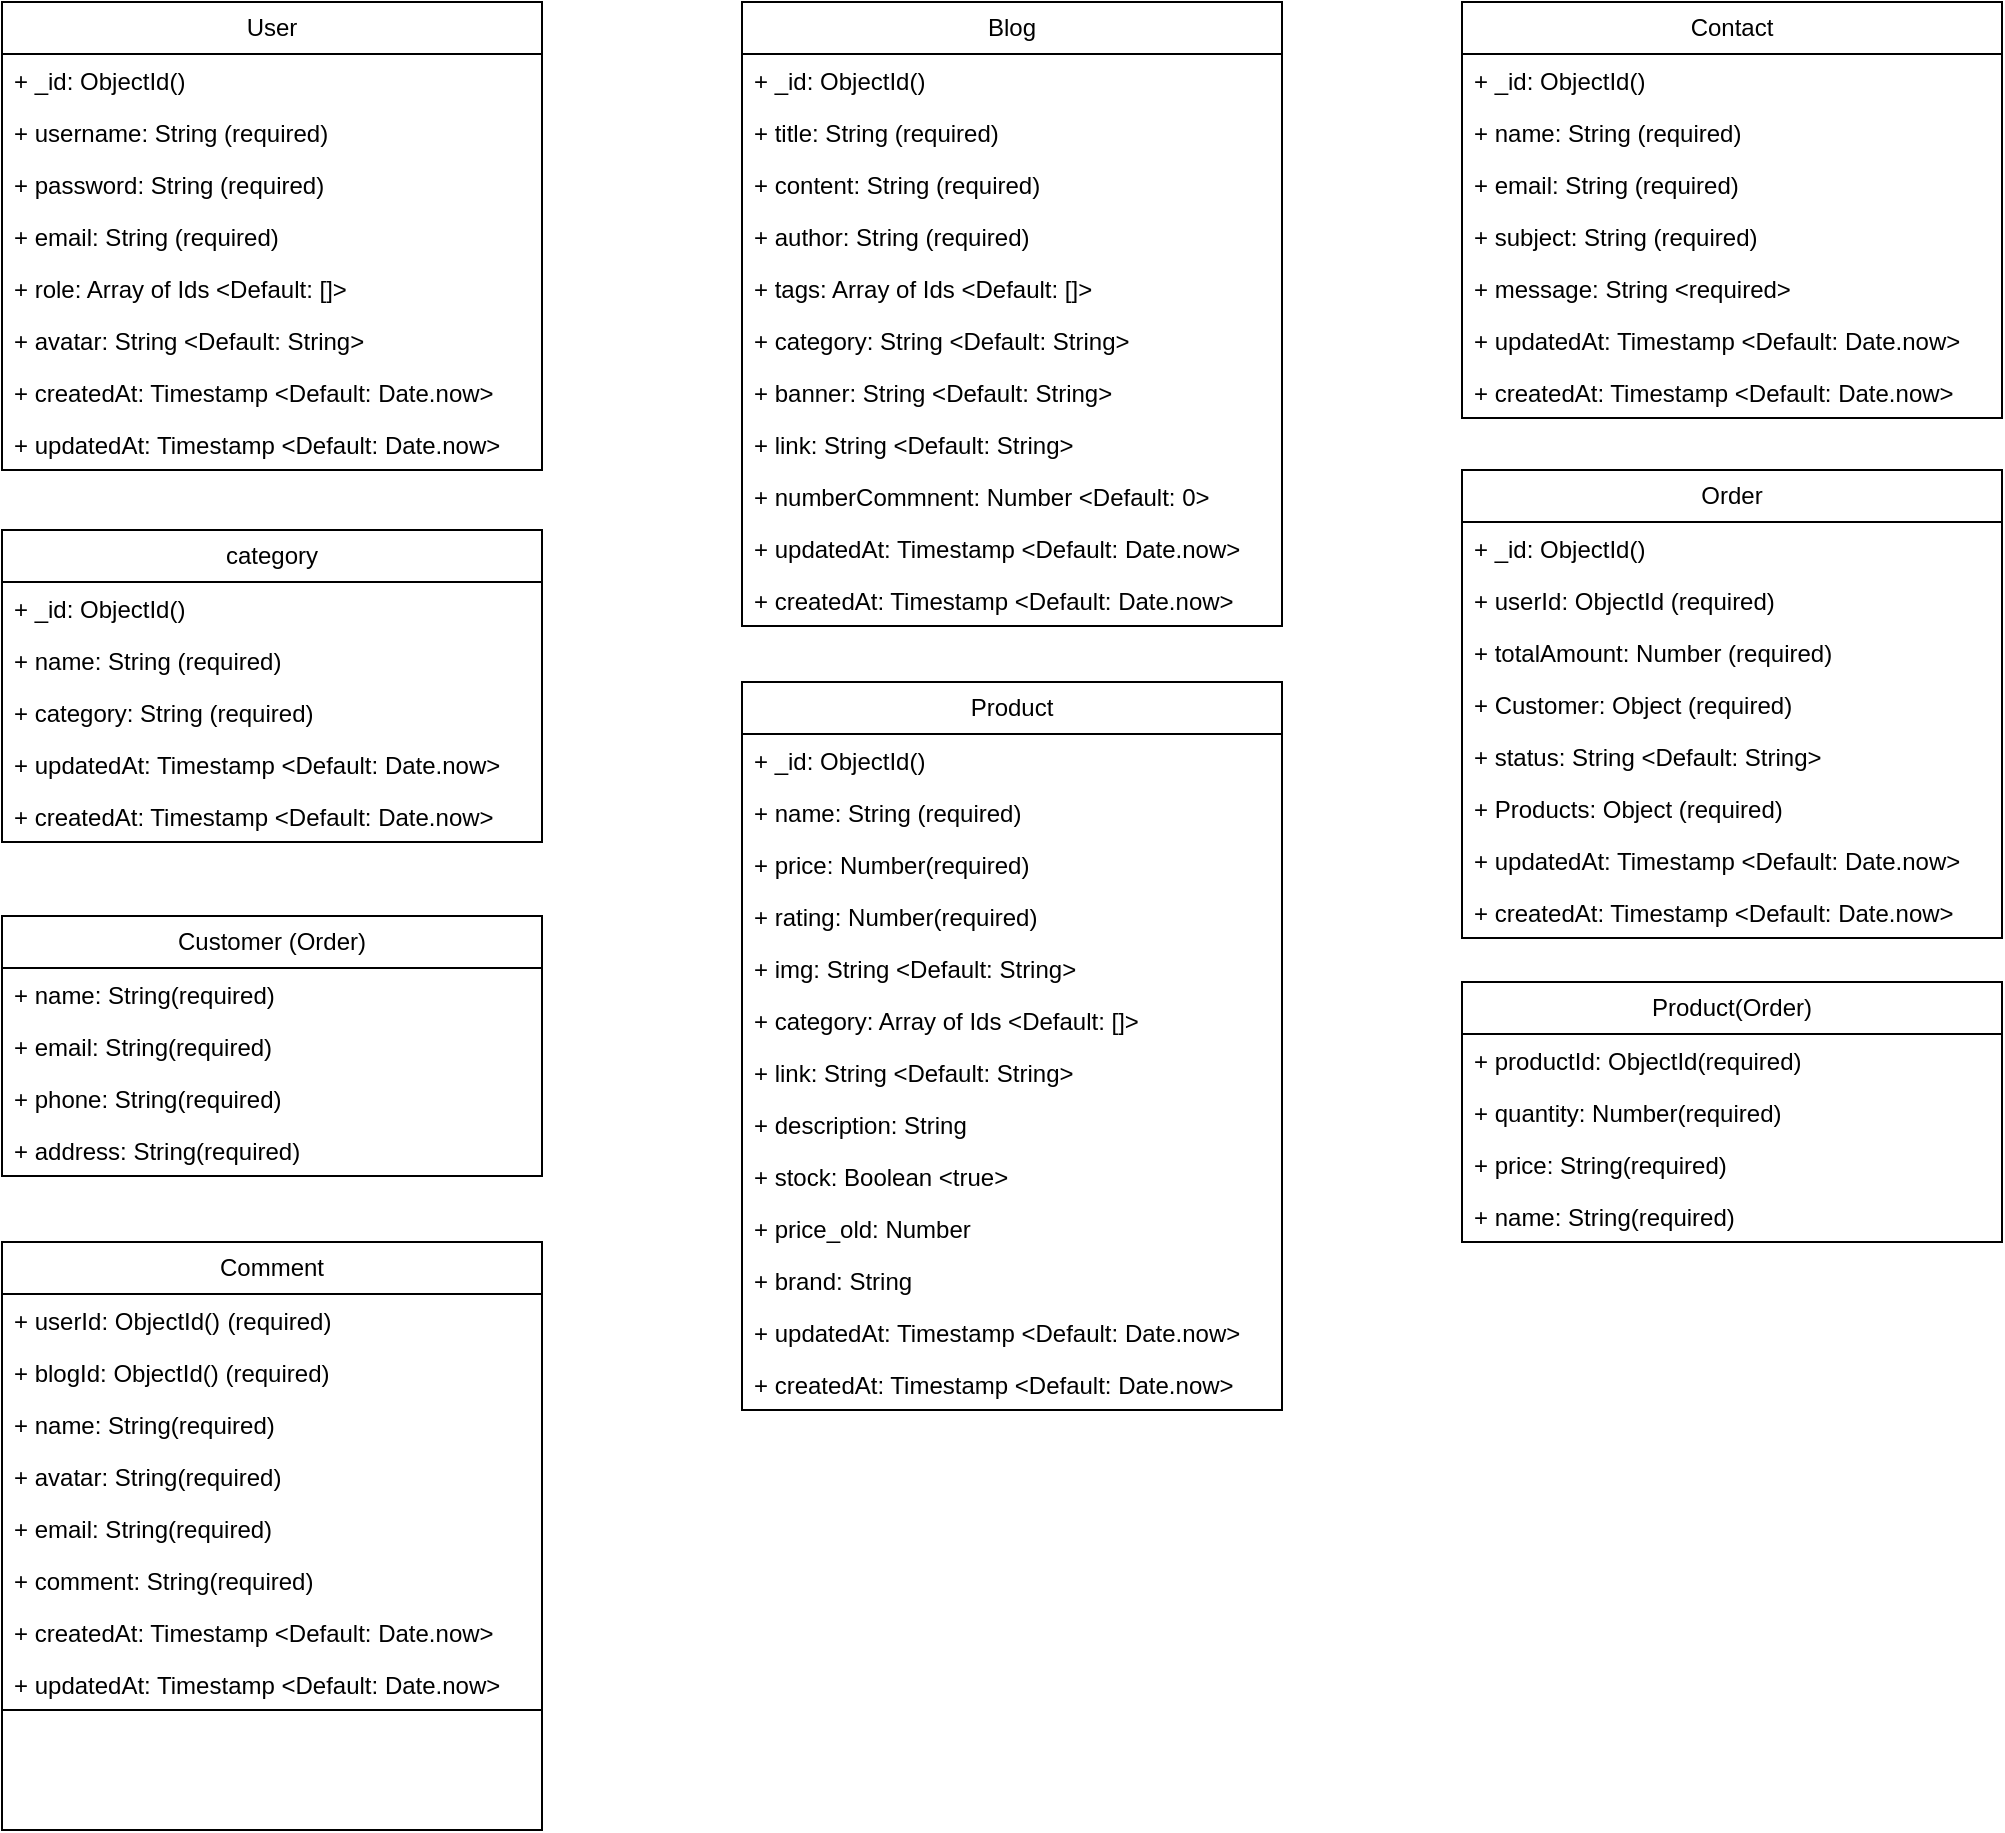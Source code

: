 <mxfile version="28.0.7">
  <diagram name="Trang-1" id="dHnvUi2NV0nn5fop29Nm">
    <mxGraphModel dx="2131" dy="1552" grid="1" gridSize="10" guides="1" tooltips="1" connect="1" arrows="1" fold="1" page="1" pageScale="1" pageWidth="827" pageHeight="1169" math="0" shadow="0">
      <root>
        <mxCell id="0" />
        <mxCell id="1" parent="0" />
        <mxCell id="mD5-orRLvuEOx1pyTjT4-22" value="User" style="swimlane;fontStyle=0;childLayout=stackLayout;horizontal=1;startSize=26;fillColor=none;horizontalStack=0;resizeParent=1;resizeParentMax=0;resizeLast=0;collapsible=1;marginBottom=0;whiteSpace=wrap;html=1;" parent="1" vertex="1">
          <mxGeometry x="-340" y="70" width="270" height="234" as="geometry" />
        </mxCell>
        <mxCell id="LhOTcWJKZiZB799Oq0hw-40" value="+ _id: ObjectId()&lt;span style=&quot;white-space: pre;&quot;&gt;&#x9;&lt;/span&gt;" style="text;strokeColor=none;fillColor=none;align=left;verticalAlign=top;spacingLeft=4;spacingRight=4;overflow=hidden;rotatable=0;points=[[0,0.5],[1,0.5]];portConstraint=eastwest;whiteSpace=wrap;html=1;" parent="mD5-orRLvuEOx1pyTjT4-22" vertex="1">
          <mxGeometry y="26" width="270" height="26" as="geometry" />
        </mxCell>
        <mxCell id="mD5-orRLvuEOx1pyTjT4-23" value="+ username: String (required)&lt;span style=&quot;white-space: pre;&quot;&gt;&#x9;&lt;/span&gt;" style="text;strokeColor=none;fillColor=none;align=left;verticalAlign=top;spacingLeft=4;spacingRight=4;overflow=hidden;rotatable=0;points=[[0,0.5],[1,0.5]];portConstraint=eastwest;whiteSpace=wrap;html=1;" parent="mD5-orRLvuEOx1pyTjT4-22" vertex="1">
          <mxGeometry y="52" width="270" height="26" as="geometry" />
        </mxCell>
        <mxCell id="mD5-orRLvuEOx1pyTjT4-24" value="+ password: String (required)" style="text;strokeColor=none;fillColor=none;align=left;verticalAlign=top;spacingLeft=4;spacingRight=4;overflow=hidden;rotatable=0;points=[[0,0.5],[1,0.5]];portConstraint=eastwest;whiteSpace=wrap;html=1;" parent="mD5-orRLvuEOx1pyTjT4-22" vertex="1">
          <mxGeometry y="78" width="270" height="26" as="geometry" />
        </mxCell>
        <mxCell id="mD5-orRLvuEOx1pyTjT4-25" value="+ email: String (required)" style="text;strokeColor=none;fillColor=none;align=left;verticalAlign=top;spacingLeft=4;spacingRight=4;overflow=hidden;rotatable=0;points=[[0,0.5],[1,0.5]];portConstraint=eastwest;whiteSpace=wrap;html=1;" parent="mD5-orRLvuEOx1pyTjT4-22" vertex="1">
          <mxGeometry y="104" width="270" height="26" as="geometry" />
        </mxCell>
        <mxCell id="mD5-orRLvuEOx1pyTjT4-27" value="+ role: Array of Ids &amp;lt;Default: []&amp;gt;" style="text;strokeColor=none;fillColor=none;align=left;verticalAlign=top;spacingLeft=4;spacingRight=4;overflow=hidden;rotatable=0;points=[[0,0.5],[1,0.5]];portConstraint=eastwest;whiteSpace=wrap;html=1;" parent="mD5-orRLvuEOx1pyTjT4-22" vertex="1">
          <mxGeometry y="130" width="270" height="26" as="geometry" />
        </mxCell>
        <mxCell id="mD5-orRLvuEOx1pyTjT4-28" value="+ avatar: String &amp;lt;Default: String&amp;gt;" style="text;strokeColor=none;fillColor=none;align=left;verticalAlign=top;spacingLeft=4;spacingRight=4;overflow=hidden;rotatable=0;points=[[0,0.5],[1,0.5]];portConstraint=eastwest;whiteSpace=wrap;html=1;" parent="mD5-orRLvuEOx1pyTjT4-22" vertex="1">
          <mxGeometry y="156" width="270" height="26" as="geometry" />
        </mxCell>
        <mxCell id="mD5-orRLvuEOx1pyTjT4-31" value="+ createdAt: Timestamp &amp;lt;Default: Date.now&amp;gt;&amp;nbsp;" style="text;strokeColor=none;fillColor=none;align=left;verticalAlign=top;spacingLeft=4;spacingRight=4;overflow=hidden;rotatable=0;points=[[0,0.5],[1,0.5]];portConstraint=eastwest;whiteSpace=wrap;html=1;" parent="mD5-orRLvuEOx1pyTjT4-22" vertex="1">
          <mxGeometry y="182" width="270" height="26" as="geometry" />
        </mxCell>
        <mxCell id="mD5-orRLvuEOx1pyTjT4-32" value="+ updatedAt: Timestamp &amp;lt;Default: Date.now&amp;gt;" style="text;strokeColor=none;fillColor=none;align=left;verticalAlign=top;spacingLeft=4;spacingRight=4;overflow=hidden;rotatable=0;points=[[0,0.5],[1,0.5]];portConstraint=eastwest;whiteSpace=wrap;html=1;" parent="mD5-orRLvuEOx1pyTjT4-22" vertex="1">
          <mxGeometry y="208" width="270" height="26" as="geometry" />
        </mxCell>
        <mxCell id="mD5-orRLvuEOx1pyTjT4-34" value="Blog" style="swimlane;fontStyle=0;childLayout=stackLayout;horizontal=1;startSize=26;fillColor=none;horizontalStack=0;resizeParent=1;resizeParentMax=0;resizeLast=0;collapsible=1;marginBottom=0;whiteSpace=wrap;html=1;" parent="1" vertex="1">
          <mxGeometry x="30" y="70" width="270" height="312" as="geometry" />
        </mxCell>
        <mxCell id="LhOTcWJKZiZB799Oq0hw-41" value="+ _id: ObjectId()" style="text;strokeColor=none;fillColor=none;align=left;verticalAlign=top;spacingLeft=4;spacingRight=4;overflow=hidden;rotatable=0;points=[[0,0.5],[1,0.5]];portConstraint=eastwest;whiteSpace=wrap;html=1;" parent="mD5-orRLvuEOx1pyTjT4-34" vertex="1">
          <mxGeometry y="26" width="270" height="26" as="geometry" />
        </mxCell>
        <mxCell id="mD5-orRLvuEOx1pyTjT4-35" value="+ title: String (required)&lt;span style=&quot;white-space: pre;&quot;&gt;&#x9;&lt;/span&gt;" style="text;strokeColor=none;fillColor=none;align=left;verticalAlign=top;spacingLeft=4;spacingRight=4;overflow=hidden;rotatable=0;points=[[0,0.5],[1,0.5]];portConstraint=eastwest;whiteSpace=wrap;html=1;" parent="mD5-orRLvuEOx1pyTjT4-34" vertex="1">
          <mxGeometry y="52" width="270" height="26" as="geometry" />
        </mxCell>
        <mxCell id="mD5-orRLvuEOx1pyTjT4-36" value="+ content: String (required)" style="text;strokeColor=none;fillColor=none;align=left;verticalAlign=top;spacingLeft=4;spacingRight=4;overflow=hidden;rotatable=0;points=[[0,0.5],[1,0.5]];portConstraint=eastwest;whiteSpace=wrap;html=1;" parent="mD5-orRLvuEOx1pyTjT4-34" vertex="1">
          <mxGeometry y="78" width="270" height="26" as="geometry" />
        </mxCell>
        <mxCell id="mD5-orRLvuEOx1pyTjT4-37" value="+ author: String (required)" style="text;strokeColor=none;fillColor=none;align=left;verticalAlign=top;spacingLeft=4;spacingRight=4;overflow=hidden;rotatable=0;points=[[0,0.5],[1,0.5]];portConstraint=eastwest;whiteSpace=wrap;html=1;" parent="mD5-orRLvuEOx1pyTjT4-34" vertex="1">
          <mxGeometry y="104" width="270" height="26" as="geometry" />
        </mxCell>
        <mxCell id="mD5-orRLvuEOx1pyTjT4-38" value="+ tags: Array of Ids &amp;lt;Default: []&amp;gt;" style="text;strokeColor=none;fillColor=none;align=left;verticalAlign=top;spacingLeft=4;spacingRight=4;overflow=hidden;rotatable=0;points=[[0,0.5],[1,0.5]];portConstraint=eastwest;whiteSpace=wrap;html=1;" parent="mD5-orRLvuEOx1pyTjT4-34" vertex="1">
          <mxGeometry y="130" width="270" height="26" as="geometry" />
        </mxCell>
        <mxCell id="mD5-orRLvuEOx1pyTjT4-39" value="+ category: String &amp;lt;Default: String&amp;gt;" style="text;strokeColor=none;fillColor=none;align=left;verticalAlign=top;spacingLeft=4;spacingRight=4;overflow=hidden;rotatable=0;points=[[0,0.5],[1,0.5]];portConstraint=eastwest;whiteSpace=wrap;html=1;" parent="mD5-orRLvuEOx1pyTjT4-34" vertex="1">
          <mxGeometry y="156" width="270" height="26" as="geometry" />
        </mxCell>
        <mxCell id="LhOTcWJKZiZB799Oq0hw-3" value="+ banner: String &amp;lt;Default: String&amp;gt;" style="text;strokeColor=none;fillColor=none;align=left;verticalAlign=top;spacingLeft=4;spacingRight=4;overflow=hidden;rotatable=0;points=[[0,0.5],[1,0.5]];portConstraint=eastwest;whiteSpace=wrap;html=1;" parent="mD5-orRLvuEOx1pyTjT4-34" vertex="1">
          <mxGeometry y="182" width="270" height="26" as="geometry" />
        </mxCell>
        <mxCell id="LhOTcWJKZiZB799Oq0hw-4" value="+ link: String &amp;lt;Default: String&amp;gt;" style="text;strokeColor=none;fillColor=none;align=left;verticalAlign=top;spacingLeft=4;spacingRight=4;overflow=hidden;rotatable=0;points=[[0,0.5],[1,0.5]];portConstraint=eastwest;whiteSpace=wrap;html=1;" parent="mD5-orRLvuEOx1pyTjT4-34" vertex="1">
          <mxGeometry y="208" width="270" height="26" as="geometry" />
        </mxCell>
        <mxCell id="LhOTcWJKZiZB799Oq0hw-5" value="+ numberCommnent: Number &amp;lt;Default: 0&amp;gt;" style="text;strokeColor=none;fillColor=none;align=left;verticalAlign=top;spacingLeft=4;spacingRight=4;overflow=hidden;rotatable=0;points=[[0,0.5],[1,0.5]];portConstraint=eastwest;whiteSpace=wrap;html=1;" parent="mD5-orRLvuEOx1pyTjT4-34" vertex="1">
          <mxGeometry y="234" width="270" height="26" as="geometry" />
        </mxCell>
        <mxCell id="mD5-orRLvuEOx1pyTjT4-41" value="+ updatedAt: Timestamp &amp;lt;Default: Date.now&amp;gt;" style="text;strokeColor=none;fillColor=none;align=left;verticalAlign=top;spacingLeft=4;spacingRight=4;overflow=hidden;rotatable=0;points=[[0,0.5],[1,0.5]];portConstraint=eastwest;whiteSpace=wrap;html=1;" parent="mD5-orRLvuEOx1pyTjT4-34" vertex="1">
          <mxGeometry y="260" width="270" height="26" as="geometry" />
        </mxCell>
        <mxCell id="mD5-orRLvuEOx1pyTjT4-40" value="+ createdAt: Timestamp &amp;lt;Default: Date.now&amp;gt;&amp;nbsp;" style="text;strokeColor=none;fillColor=none;align=left;verticalAlign=top;spacingLeft=4;spacingRight=4;overflow=hidden;rotatable=0;points=[[0,0.5],[1,0.5]];portConstraint=eastwest;whiteSpace=wrap;html=1;" parent="mD5-orRLvuEOx1pyTjT4-34" vertex="1">
          <mxGeometry y="286" width="270" height="26" as="geometry" />
        </mxCell>
        <mxCell id="LhOTcWJKZiZB799Oq0hw-7" value="Product" style="swimlane;fontStyle=0;childLayout=stackLayout;horizontal=1;startSize=26;fillColor=none;horizontalStack=0;resizeParent=1;resizeParentMax=0;resizeLast=0;collapsible=1;marginBottom=0;whiteSpace=wrap;html=1;" parent="1" vertex="1">
          <mxGeometry x="30" y="410" width="270" height="364" as="geometry" />
        </mxCell>
        <mxCell id="LhOTcWJKZiZB799Oq0hw-8" value="+ _id: ObjectId()&lt;span style=&quot;white-space: pre;&quot;&gt;&#x9;&lt;/span&gt;" style="text;strokeColor=none;fillColor=none;align=left;verticalAlign=top;spacingLeft=4;spacingRight=4;overflow=hidden;rotatable=0;points=[[0,0.5],[1,0.5]];portConstraint=eastwest;whiteSpace=wrap;html=1;" parent="LhOTcWJKZiZB799Oq0hw-7" vertex="1">
          <mxGeometry y="26" width="270" height="26" as="geometry" />
        </mxCell>
        <mxCell id="LhOTcWJKZiZB799Oq0hw-9" value="+ name: String (required)" style="text;strokeColor=none;fillColor=none;align=left;verticalAlign=top;spacingLeft=4;spacingRight=4;overflow=hidden;rotatable=0;points=[[0,0.5],[1,0.5]];portConstraint=eastwest;whiteSpace=wrap;html=1;" parent="LhOTcWJKZiZB799Oq0hw-7" vertex="1">
          <mxGeometry y="52" width="270" height="26" as="geometry" />
        </mxCell>
        <mxCell id="LhOTcWJKZiZB799Oq0hw-10" value="+ price: Number(required)" style="text;strokeColor=none;fillColor=none;align=left;verticalAlign=top;spacingLeft=4;spacingRight=4;overflow=hidden;rotatable=0;points=[[0,0.5],[1,0.5]];portConstraint=eastwest;whiteSpace=wrap;html=1;" parent="LhOTcWJKZiZB799Oq0hw-7" vertex="1">
          <mxGeometry y="78" width="270" height="26" as="geometry" />
        </mxCell>
        <mxCell id="LhOTcWJKZiZB799Oq0hw-11" value="+ rating: Number(required)" style="text;strokeColor=none;fillColor=none;align=left;verticalAlign=top;spacingLeft=4;spacingRight=4;overflow=hidden;rotatable=0;points=[[0,0.5],[1,0.5]];portConstraint=eastwest;whiteSpace=wrap;html=1;" parent="LhOTcWJKZiZB799Oq0hw-7" vertex="1">
          <mxGeometry y="104" width="270" height="26" as="geometry" />
        </mxCell>
        <mxCell id="LhOTcWJKZiZB799Oq0hw-12" value="+ img: String &amp;lt;Default: String&amp;gt;" style="text;strokeColor=none;fillColor=none;align=left;verticalAlign=top;spacingLeft=4;spacingRight=4;overflow=hidden;rotatable=0;points=[[0,0.5],[1,0.5]];portConstraint=eastwest;whiteSpace=wrap;html=1;" parent="LhOTcWJKZiZB799Oq0hw-7" vertex="1">
          <mxGeometry y="130" width="270" height="26" as="geometry" />
        </mxCell>
        <mxCell id="LhOTcWJKZiZB799Oq0hw-13" value="+ category: Array of Ids &amp;lt;Default: []&amp;gt;" style="text;strokeColor=none;fillColor=none;align=left;verticalAlign=top;spacingLeft=4;spacingRight=4;overflow=hidden;rotatable=0;points=[[0,0.5],[1,0.5]];portConstraint=eastwest;whiteSpace=wrap;html=1;" parent="LhOTcWJKZiZB799Oq0hw-7" vertex="1">
          <mxGeometry y="156" width="270" height="26" as="geometry" />
        </mxCell>
        <mxCell id="LhOTcWJKZiZB799Oq0hw-14" value="+ link: String &amp;lt;Default: String&amp;gt;" style="text;strokeColor=none;fillColor=none;align=left;verticalAlign=top;spacingLeft=4;spacingRight=4;overflow=hidden;rotatable=0;points=[[0,0.5],[1,0.5]];portConstraint=eastwest;whiteSpace=wrap;html=1;" parent="LhOTcWJKZiZB799Oq0hw-7" vertex="1">
          <mxGeometry y="182" width="270" height="26" as="geometry" />
        </mxCell>
        <mxCell id="LhOTcWJKZiZB799Oq0hw-43" value="+ description: String&amp;nbsp;" style="text;strokeColor=none;fillColor=none;align=left;verticalAlign=top;spacingLeft=4;spacingRight=4;overflow=hidden;rotatable=0;points=[[0,0.5],[1,0.5]];portConstraint=eastwest;whiteSpace=wrap;html=1;" parent="LhOTcWJKZiZB799Oq0hw-7" vertex="1">
          <mxGeometry y="208" width="270" height="26" as="geometry" />
        </mxCell>
        <mxCell id="LhOTcWJKZiZB799Oq0hw-45" value="+ stock: Boolean &amp;lt;true&amp;gt;&amp;nbsp;" style="text;strokeColor=none;fillColor=none;align=left;verticalAlign=top;spacingLeft=4;spacingRight=4;overflow=hidden;rotatable=0;points=[[0,0.5],[1,0.5]];portConstraint=eastwest;whiteSpace=wrap;html=1;" parent="LhOTcWJKZiZB799Oq0hw-7" vertex="1">
          <mxGeometry y="234" width="270" height="26" as="geometry" />
        </mxCell>
        <mxCell id="LhOTcWJKZiZB799Oq0hw-44" value="+ price_old: Number&amp;nbsp;" style="text;strokeColor=none;fillColor=none;align=left;verticalAlign=top;spacingLeft=4;spacingRight=4;overflow=hidden;rotatable=0;points=[[0,0.5],[1,0.5]];portConstraint=eastwest;whiteSpace=wrap;html=1;" parent="LhOTcWJKZiZB799Oq0hw-7" vertex="1">
          <mxGeometry y="260" width="270" height="26" as="geometry" />
        </mxCell>
        <mxCell id="LhOTcWJKZiZB799Oq0hw-15" value="+ brand: String&amp;nbsp;" style="text;strokeColor=none;fillColor=none;align=left;verticalAlign=top;spacingLeft=4;spacingRight=4;overflow=hidden;rotatable=0;points=[[0,0.5],[1,0.5]];portConstraint=eastwest;whiteSpace=wrap;html=1;" parent="LhOTcWJKZiZB799Oq0hw-7" vertex="1">
          <mxGeometry y="286" width="270" height="26" as="geometry" />
        </mxCell>
        <mxCell id="LhOTcWJKZiZB799Oq0hw-16" value="+ updatedAt: Timestamp &amp;lt;Default: Date.now&amp;gt;" style="text;strokeColor=none;fillColor=none;align=left;verticalAlign=top;spacingLeft=4;spacingRight=4;overflow=hidden;rotatable=0;points=[[0,0.5],[1,0.5]];portConstraint=eastwest;whiteSpace=wrap;html=1;" parent="LhOTcWJKZiZB799Oq0hw-7" vertex="1">
          <mxGeometry y="312" width="270" height="26" as="geometry" />
        </mxCell>
        <mxCell id="LhOTcWJKZiZB799Oq0hw-17" value="+ createdAt: Timestamp &amp;lt;Default: Date.now&amp;gt;&amp;nbsp;" style="text;strokeColor=none;fillColor=none;align=left;verticalAlign=top;spacingLeft=4;spacingRight=4;overflow=hidden;rotatable=0;points=[[0,0.5],[1,0.5]];portConstraint=eastwest;whiteSpace=wrap;html=1;" parent="LhOTcWJKZiZB799Oq0hw-7" vertex="1">
          <mxGeometry y="338" width="270" height="26" as="geometry" />
        </mxCell>
        <mxCell id="LhOTcWJKZiZB799Oq0hw-18" value="category" style="swimlane;fontStyle=0;childLayout=stackLayout;horizontal=1;startSize=26;fillColor=none;horizontalStack=0;resizeParent=1;resizeParentMax=0;resizeLast=0;collapsible=1;marginBottom=0;whiteSpace=wrap;html=1;" parent="1" vertex="1">
          <mxGeometry x="-340" y="334" width="270" height="156" as="geometry" />
        </mxCell>
        <mxCell id="LhOTcWJKZiZB799Oq0hw-42" value="+ _id: ObjectId()&lt;span style=&quot;white-space: pre;&quot;&gt;&#x9;&lt;/span&gt;" style="text;strokeColor=none;fillColor=none;align=left;verticalAlign=top;spacingLeft=4;spacingRight=4;overflow=hidden;rotatable=0;points=[[0,0.5],[1,0.5]];portConstraint=eastwest;whiteSpace=wrap;html=1;" parent="LhOTcWJKZiZB799Oq0hw-18" vertex="1">
          <mxGeometry y="26" width="270" height="26" as="geometry" />
        </mxCell>
        <mxCell id="LhOTcWJKZiZB799Oq0hw-19" value="+ name: String (required)&lt;span style=&quot;white-space: pre;&quot;&gt;&#x9;&lt;/span&gt;" style="text;strokeColor=none;fillColor=none;align=left;verticalAlign=top;spacingLeft=4;spacingRight=4;overflow=hidden;rotatable=0;points=[[0,0.5],[1,0.5]];portConstraint=eastwest;whiteSpace=wrap;html=1;" parent="LhOTcWJKZiZB799Oq0hw-18" vertex="1">
          <mxGeometry y="52" width="270" height="26" as="geometry" />
        </mxCell>
        <mxCell id="LhOTcWJKZiZB799Oq0hw-20" value="+ category: String (required)" style="text;strokeColor=none;fillColor=none;align=left;verticalAlign=top;spacingLeft=4;spacingRight=4;overflow=hidden;rotatable=0;points=[[0,0.5],[1,0.5]];portConstraint=eastwest;whiteSpace=wrap;html=1;" parent="LhOTcWJKZiZB799Oq0hw-18" vertex="1">
          <mxGeometry y="78" width="270" height="26" as="geometry" />
        </mxCell>
        <mxCell id="LhOTcWJKZiZB799Oq0hw-27" value="+ updatedAt: Timestamp &amp;lt;Default: Date.now&amp;gt;" style="text;strokeColor=none;fillColor=none;align=left;verticalAlign=top;spacingLeft=4;spacingRight=4;overflow=hidden;rotatable=0;points=[[0,0.5],[1,0.5]];portConstraint=eastwest;whiteSpace=wrap;html=1;" parent="LhOTcWJKZiZB799Oq0hw-18" vertex="1">
          <mxGeometry y="104" width="270" height="26" as="geometry" />
        </mxCell>
        <mxCell id="LhOTcWJKZiZB799Oq0hw-28" value="+ createdAt: Timestamp &amp;lt;Default: Date.now&amp;gt;&amp;nbsp;" style="text;strokeColor=none;fillColor=none;align=left;verticalAlign=top;spacingLeft=4;spacingRight=4;overflow=hidden;rotatable=0;points=[[0,0.5],[1,0.5]];portConstraint=eastwest;whiteSpace=wrap;html=1;" parent="LhOTcWJKZiZB799Oq0hw-18" vertex="1">
          <mxGeometry y="130" width="270" height="26" as="geometry" />
        </mxCell>
        <mxCell id="LhOTcWJKZiZB799Oq0hw-29" value="Contact" style="swimlane;fontStyle=0;childLayout=stackLayout;horizontal=1;startSize=26;fillColor=none;horizontalStack=0;resizeParent=1;resizeParentMax=0;resizeLast=0;collapsible=1;marginBottom=0;whiteSpace=wrap;html=1;" parent="1" vertex="1">
          <mxGeometry x="390" y="70" width="270" height="208" as="geometry" />
        </mxCell>
        <mxCell id="LhOTcWJKZiZB799Oq0hw-30" value="+ _id: ObjectId()&lt;span style=&quot;white-space: pre;&quot;&gt;&#x9;&lt;/span&gt;" style="text;strokeColor=none;fillColor=none;align=left;verticalAlign=top;spacingLeft=4;spacingRight=4;overflow=hidden;rotatable=0;points=[[0,0.5],[1,0.5]];portConstraint=eastwest;whiteSpace=wrap;html=1;" parent="LhOTcWJKZiZB799Oq0hw-29" vertex="1">
          <mxGeometry y="26" width="270" height="26" as="geometry" />
        </mxCell>
        <mxCell id="LhOTcWJKZiZB799Oq0hw-31" value="+ name: String (required)" style="text;strokeColor=none;fillColor=none;align=left;verticalAlign=top;spacingLeft=4;spacingRight=4;overflow=hidden;rotatable=0;points=[[0,0.5],[1,0.5]];portConstraint=eastwest;whiteSpace=wrap;html=1;" parent="LhOTcWJKZiZB799Oq0hw-29" vertex="1">
          <mxGeometry y="52" width="270" height="26" as="geometry" />
        </mxCell>
        <mxCell id="LhOTcWJKZiZB799Oq0hw-32" value="+ email: String (required)" style="text;strokeColor=none;fillColor=none;align=left;verticalAlign=top;spacingLeft=4;spacingRight=4;overflow=hidden;rotatable=0;points=[[0,0.5],[1,0.5]];portConstraint=eastwest;whiteSpace=wrap;html=1;" parent="LhOTcWJKZiZB799Oq0hw-29" vertex="1">
          <mxGeometry y="78" width="270" height="26" as="geometry" />
        </mxCell>
        <mxCell id="LhOTcWJKZiZB799Oq0hw-33" value="+ subject: String (required)" style="text;strokeColor=none;fillColor=none;align=left;verticalAlign=top;spacingLeft=4;spacingRight=4;overflow=hidden;rotatable=0;points=[[0,0.5],[1,0.5]];portConstraint=eastwest;whiteSpace=wrap;html=1;" parent="LhOTcWJKZiZB799Oq0hw-29" vertex="1">
          <mxGeometry y="104" width="270" height="26" as="geometry" />
        </mxCell>
        <mxCell id="LhOTcWJKZiZB799Oq0hw-34" value="+ message: String &amp;lt;required&amp;gt;" style="text;strokeColor=none;fillColor=none;align=left;verticalAlign=top;spacingLeft=4;spacingRight=4;overflow=hidden;rotatable=0;points=[[0,0.5],[1,0.5]];portConstraint=eastwest;whiteSpace=wrap;html=1;" parent="LhOTcWJKZiZB799Oq0hw-29" vertex="1">
          <mxGeometry y="130" width="270" height="26" as="geometry" />
        </mxCell>
        <mxCell id="LhOTcWJKZiZB799Oq0hw-38" value="+ updatedAt: Timestamp &amp;lt;Default: Date.now&amp;gt;" style="text;strokeColor=none;fillColor=none;align=left;verticalAlign=top;spacingLeft=4;spacingRight=4;overflow=hidden;rotatable=0;points=[[0,0.5],[1,0.5]];portConstraint=eastwest;whiteSpace=wrap;html=1;" parent="LhOTcWJKZiZB799Oq0hw-29" vertex="1">
          <mxGeometry y="156" width="270" height="26" as="geometry" />
        </mxCell>
        <mxCell id="LhOTcWJKZiZB799Oq0hw-39" value="+ createdAt: Timestamp &amp;lt;Default: Date.now&amp;gt;&amp;nbsp;" style="text;strokeColor=none;fillColor=none;align=left;verticalAlign=top;spacingLeft=4;spacingRight=4;overflow=hidden;rotatable=0;points=[[0,0.5],[1,0.5]];portConstraint=eastwest;whiteSpace=wrap;html=1;" parent="LhOTcWJKZiZB799Oq0hw-29" vertex="1">
          <mxGeometry y="182" width="270" height="26" as="geometry" />
        </mxCell>
        <mxCell id="LhOTcWJKZiZB799Oq0hw-46" value="Order" style="swimlane;fontStyle=0;childLayout=stackLayout;horizontal=1;startSize=26;fillColor=none;horizontalStack=0;resizeParent=1;resizeParentMax=0;resizeLast=0;collapsible=1;marginBottom=0;whiteSpace=wrap;html=1;" parent="1" vertex="1">
          <mxGeometry x="390" y="304" width="270" height="234" as="geometry" />
        </mxCell>
        <mxCell id="LhOTcWJKZiZB799Oq0hw-47" value="+ _id: ObjectId()&lt;span style=&quot;white-space: pre;&quot;&gt;&#x9;&lt;/span&gt;" style="text;strokeColor=none;fillColor=none;align=left;verticalAlign=top;spacingLeft=4;spacingRight=4;overflow=hidden;rotatable=0;points=[[0,0.5],[1,0.5]];portConstraint=eastwest;whiteSpace=wrap;html=1;" parent="LhOTcWJKZiZB799Oq0hw-46" vertex="1">
          <mxGeometry y="26" width="270" height="26" as="geometry" />
        </mxCell>
        <mxCell id="LhOTcWJKZiZB799Oq0hw-48" value="+ userId: ObjectId (required)" style="text;strokeColor=none;fillColor=none;align=left;verticalAlign=top;spacingLeft=4;spacingRight=4;overflow=hidden;rotatable=0;points=[[0,0.5],[1,0.5]];portConstraint=eastwest;whiteSpace=wrap;html=1;" parent="LhOTcWJKZiZB799Oq0hw-46" vertex="1">
          <mxGeometry y="52" width="270" height="26" as="geometry" />
        </mxCell>
        <mxCell id="LhOTcWJKZiZB799Oq0hw-79" value="+ totalAmount: Number&amp;nbsp;(required)" style="text;strokeColor=none;fillColor=none;align=left;verticalAlign=top;spacingLeft=4;spacingRight=4;overflow=hidden;rotatable=0;points=[[0,0.5],[1,0.5]];portConstraint=eastwest;whiteSpace=wrap;html=1;" parent="LhOTcWJKZiZB799Oq0hw-46" vertex="1">
          <mxGeometry y="78" width="270" height="26" as="geometry" />
        </mxCell>
        <mxCell id="LhOTcWJKZiZB799Oq0hw-49" value="+ Customer: Object (required)" style="text;strokeColor=none;fillColor=none;align=left;verticalAlign=top;spacingLeft=4;spacingRight=4;overflow=hidden;rotatable=0;points=[[0,0.5],[1,0.5]];portConstraint=eastwest;whiteSpace=wrap;html=1;" parent="LhOTcWJKZiZB799Oq0hw-46" vertex="1">
          <mxGeometry y="104" width="270" height="26" as="geometry" />
        </mxCell>
        <mxCell id="LhOTcWJKZiZB799Oq0hw-80" value="+ status: String &amp;lt;Default: String&amp;gt;" style="text;strokeColor=none;fillColor=none;align=left;verticalAlign=top;spacingLeft=4;spacingRight=4;overflow=hidden;rotatable=0;points=[[0,0.5],[1,0.5]];portConstraint=eastwest;whiteSpace=wrap;html=1;" parent="LhOTcWJKZiZB799Oq0hw-46" vertex="1">
          <mxGeometry y="130" width="270" height="26" as="geometry" />
        </mxCell>
        <mxCell id="LhOTcWJKZiZB799Oq0hw-51" value="+ Products: Object (required)" style="text;strokeColor=none;fillColor=none;align=left;verticalAlign=top;spacingLeft=4;spacingRight=4;overflow=hidden;rotatable=0;points=[[0,0.5],[1,0.5]];portConstraint=eastwest;whiteSpace=wrap;html=1;" parent="LhOTcWJKZiZB799Oq0hw-46" vertex="1">
          <mxGeometry y="156" width="270" height="26" as="geometry" />
        </mxCell>
        <mxCell id="LhOTcWJKZiZB799Oq0hw-58" value="+ updatedAt: Timestamp &amp;lt;Default: Date.now&amp;gt;" style="text;strokeColor=none;fillColor=none;align=left;verticalAlign=top;spacingLeft=4;spacingRight=4;overflow=hidden;rotatable=0;points=[[0,0.5],[1,0.5]];portConstraint=eastwest;whiteSpace=wrap;html=1;" parent="LhOTcWJKZiZB799Oq0hw-46" vertex="1">
          <mxGeometry y="182" width="270" height="26" as="geometry" />
        </mxCell>
        <mxCell id="LhOTcWJKZiZB799Oq0hw-59" value="+ createdAt: Timestamp &amp;lt;Default: Date.now&amp;gt;&amp;nbsp;" style="text;strokeColor=none;fillColor=none;align=left;verticalAlign=top;spacingLeft=4;spacingRight=4;overflow=hidden;rotatable=0;points=[[0,0.5],[1,0.5]];portConstraint=eastwest;whiteSpace=wrap;html=1;" parent="LhOTcWJKZiZB799Oq0hw-46" vertex="1">
          <mxGeometry y="208" width="270" height="26" as="geometry" />
        </mxCell>
        <mxCell id="LhOTcWJKZiZB799Oq0hw-60" value="Customer (Order)" style="swimlane;fontStyle=0;childLayout=stackLayout;horizontal=1;startSize=26;fillColor=none;horizontalStack=0;resizeParent=1;resizeParentMax=0;resizeLast=0;collapsible=1;marginBottom=0;whiteSpace=wrap;html=1;" parent="1" vertex="1">
          <mxGeometry x="-340" y="527" width="270" height="130" as="geometry" />
        </mxCell>
        <mxCell id="LhOTcWJKZiZB799Oq0hw-61" value="+ name: String(required)&lt;span style=&quot;white-space: pre;&quot;&gt;&#x9;&lt;/span&gt;" style="text;strokeColor=none;fillColor=none;align=left;verticalAlign=top;spacingLeft=4;spacingRight=4;overflow=hidden;rotatable=0;points=[[0,0.5],[1,0.5]];portConstraint=eastwest;whiteSpace=wrap;html=1;" parent="LhOTcWJKZiZB799Oq0hw-60" vertex="1">
          <mxGeometry y="26" width="270" height="26" as="geometry" />
        </mxCell>
        <mxCell id="LhOTcWJKZiZB799Oq0hw-62" value="+ email: String(required)" style="text;strokeColor=none;fillColor=none;align=left;verticalAlign=top;spacingLeft=4;spacingRight=4;overflow=hidden;rotatable=0;points=[[0,0.5],[1,0.5]];portConstraint=eastwest;whiteSpace=wrap;html=1;" parent="LhOTcWJKZiZB799Oq0hw-60" vertex="1">
          <mxGeometry y="52" width="270" height="26" as="geometry" />
        </mxCell>
        <mxCell id="LhOTcWJKZiZB799Oq0hw-63" value="+ phone: String(required)" style="text;strokeColor=none;fillColor=none;align=left;verticalAlign=top;spacingLeft=4;spacingRight=4;overflow=hidden;rotatable=0;points=[[0,0.5],[1,0.5]];portConstraint=eastwest;whiteSpace=wrap;html=1;" parent="LhOTcWJKZiZB799Oq0hw-60" vertex="1">
          <mxGeometry y="78" width="270" height="26" as="geometry" />
        </mxCell>
        <mxCell id="LhOTcWJKZiZB799Oq0hw-64" value="+ address: String(required)" style="text;strokeColor=none;fillColor=none;align=left;verticalAlign=top;spacingLeft=4;spacingRight=4;overflow=hidden;rotatable=0;points=[[0,0.5],[1,0.5]];portConstraint=eastwest;whiteSpace=wrap;html=1;" parent="LhOTcWJKZiZB799Oq0hw-60" vertex="1">
          <mxGeometry y="104" width="270" height="26" as="geometry" />
        </mxCell>
        <mxCell id="LhOTcWJKZiZB799Oq0hw-74" value="Product(Order)" style="swimlane;fontStyle=0;childLayout=stackLayout;horizontal=1;startSize=26;fillColor=none;horizontalStack=0;resizeParent=1;resizeParentMax=0;resizeLast=0;collapsible=1;marginBottom=0;whiteSpace=wrap;html=1;" parent="1" vertex="1">
          <mxGeometry x="390" y="560" width="270" height="130" as="geometry" />
        </mxCell>
        <mxCell id="LhOTcWJKZiZB799Oq0hw-75" value="+ productId: ObjectId(required)&lt;span style=&quot;white-space: pre;&quot;&gt;&#x9;&lt;/span&gt;" style="text;strokeColor=none;fillColor=none;align=left;verticalAlign=top;spacingLeft=4;spacingRight=4;overflow=hidden;rotatable=0;points=[[0,0.5],[1,0.5]];portConstraint=eastwest;whiteSpace=wrap;html=1;" parent="LhOTcWJKZiZB799Oq0hw-74" vertex="1">
          <mxGeometry y="26" width="270" height="26" as="geometry" />
        </mxCell>
        <mxCell id="LhOTcWJKZiZB799Oq0hw-76" value="+ quantity: Number(required)" style="text;strokeColor=none;fillColor=none;align=left;verticalAlign=top;spacingLeft=4;spacingRight=4;overflow=hidden;rotatable=0;points=[[0,0.5],[1,0.5]];portConstraint=eastwest;whiteSpace=wrap;html=1;" parent="LhOTcWJKZiZB799Oq0hw-74" vertex="1">
          <mxGeometry y="52" width="270" height="26" as="geometry" />
        </mxCell>
        <mxCell id="LhOTcWJKZiZB799Oq0hw-77" value="+ price: String(required)" style="text;strokeColor=none;fillColor=none;align=left;verticalAlign=top;spacingLeft=4;spacingRight=4;overflow=hidden;rotatable=0;points=[[0,0.5],[1,0.5]];portConstraint=eastwest;whiteSpace=wrap;html=1;" parent="LhOTcWJKZiZB799Oq0hw-74" vertex="1">
          <mxGeometry y="78" width="270" height="26" as="geometry" />
        </mxCell>
        <mxCell id="LhOTcWJKZiZB799Oq0hw-78" value="+ name: String(required)" style="text;strokeColor=none;fillColor=none;align=left;verticalAlign=top;spacingLeft=4;spacingRight=4;overflow=hidden;rotatable=0;points=[[0,0.5],[1,0.5]];portConstraint=eastwest;whiteSpace=wrap;html=1;" parent="LhOTcWJKZiZB799Oq0hw-74" vertex="1">
          <mxGeometry y="104" width="270" height="26" as="geometry" />
        </mxCell>
        <mxCell id="J2ZhHDaDN9UHt9ArRhud-1" value="Comment" style="swimlane;fontStyle=0;childLayout=stackLayout;horizontal=1;startSize=26;fillColor=none;horizontalStack=0;resizeParent=1;resizeParentMax=0;resizeLast=0;collapsible=1;marginBottom=0;whiteSpace=wrap;html=1;" vertex="1" parent="1">
          <mxGeometry x="-340" y="690" width="270" height="294" as="geometry" />
        </mxCell>
        <mxCell id="J2ZhHDaDN9UHt9ArRhud-2" value="+ userId: ObjectId()&lt;span style=&quot;white-space: pre;&quot;&gt;&#x9;&lt;/span&gt;(required)" style="text;strokeColor=none;fillColor=none;align=left;verticalAlign=top;spacingLeft=4;spacingRight=4;overflow=hidden;rotatable=0;points=[[0,0.5],[1,0.5]];portConstraint=eastwest;whiteSpace=wrap;html=1;" vertex="1" parent="J2ZhHDaDN9UHt9ArRhud-1">
          <mxGeometry y="26" width="270" height="26" as="geometry" />
        </mxCell>
        <mxCell id="J2ZhHDaDN9UHt9ArRhud-3" value="+ blogId: ObjectId() (required)" style="text;strokeColor=none;fillColor=none;align=left;verticalAlign=top;spacingLeft=4;spacingRight=4;overflow=hidden;rotatable=0;points=[[0,0.5],[1,0.5]];portConstraint=eastwest;whiteSpace=wrap;html=1;" vertex="1" parent="J2ZhHDaDN9UHt9ArRhud-1">
          <mxGeometry y="52" width="270" height="26" as="geometry" />
        </mxCell>
        <mxCell id="J2ZhHDaDN9UHt9ArRhud-4" value="+ name: String(required)" style="text;strokeColor=none;fillColor=none;align=left;verticalAlign=top;spacingLeft=4;spacingRight=4;overflow=hidden;rotatable=0;points=[[0,0.5],[1,0.5]];portConstraint=eastwest;whiteSpace=wrap;html=1;" vertex="1" parent="J2ZhHDaDN9UHt9ArRhud-1">
          <mxGeometry y="78" width="270" height="26" as="geometry" />
        </mxCell>
        <mxCell id="J2ZhHDaDN9UHt9ArRhud-17" value="+ avatar: String(required)" style="text;strokeColor=none;fillColor=none;align=left;verticalAlign=top;spacingLeft=4;spacingRight=4;overflow=hidden;rotatable=0;points=[[0,0.5],[1,0.5]];portConstraint=eastwest;whiteSpace=wrap;html=1;" vertex="1" parent="J2ZhHDaDN9UHt9ArRhud-1">
          <mxGeometry y="104" width="270" height="26" as="geometry" />
        </mxCell>
        <mxCell id="J2ZhHDaDN9UHt9ArRhud-5" value="+ email: String(required)" style="text;strokeColor=none;fillColor=none;align=left;verticalAlign=top;spacingLeft=4;spacingRight=4;overflow=hidden;rotatable=0;points=[[0,0.5],[1,0.5]];portConstraint=eastwest;whiteSpace=wrap;html=1;" vertex="1" parent="J2ZhHDaDN9UHt9ArRhud-1">
          <mxGeometry y="130" width="270" height="26" as="geometry" />
        </mxCell>
        <mxCell id="J2ZhHDaDN9UHt9ArRhud-16" value="+ comment: String(required)" style="text;strokeColor=none;fillColor=none;align=left;verticalAlign=top;spacingLeft=4;spacingRight=4;overflow=hidden;rotatable=0;points=[[0,0.5],[1,0.5]];portConstraint=eastwest;whiteSpace=wrap;html=1;" vertex="1" parent="J2ZhHDaDN9UHt9ArRhud-1">
          <mxGeometry y="156" width="270" height="26" as="geometry" />
        </mxCell>
        <mxCell id="J2ZhHDaDN9UHt9ArRhud-6" value="+ createdAt: Timestamp &amp;lt;Default: Date.now&amp;gt;&amp;nbsp;" style="text;strokeColor=none;fillColor=none;align=left;verticalAlign=top;spacingLeft=4;spacingRight=4;overflow=hidden;rotatable=0;points=[[0,0.5],[1,0.5]];portConstraint=eastwest;whiteSpace=wrap;html=1;" vertex="1" parent="J2ZhHDaDN9UHt9ArRhud-1">
          <mxGeometry y="182" width="270" height="26" as="geometry" />
        </mxCell>
        <mxCell id="J2ZhHDaDN9UHt9ArRhud-8" value="+ updatedAt: Timestamp &amp;lt;Default: Date.now&amp;gt;" style="text;strokeColor=none;fillColor=none;align=left;verticalAlign=top;spacingLeft=4;spacingRight=4;overflow=hidden;rotatable=0;points=[[0,0.5],[1,0.5]];portConstraint=eastwest;whiteSpace=wrap;html=1;" vertex="1" parent="J2ZhHDaDN9UHt9ArRhud-1">
          <mxGeometry y="208" width="270" height="26" as="geometry" />
        </mxCell>
        <mxCell id="J2ZhHDaDN9UHt9ArRhud-18" value="" style="whiteSpace=wrap;html=1;" vertex="1" parent="J2ZhHDaDN9UHt9ArRhud-1">
          <mxGeometry y="234" width="270" height="60" as="geometry" />
        </mxCell>
      </root>
    </mxGraphModel>
  </diagram>
</mxfile>
